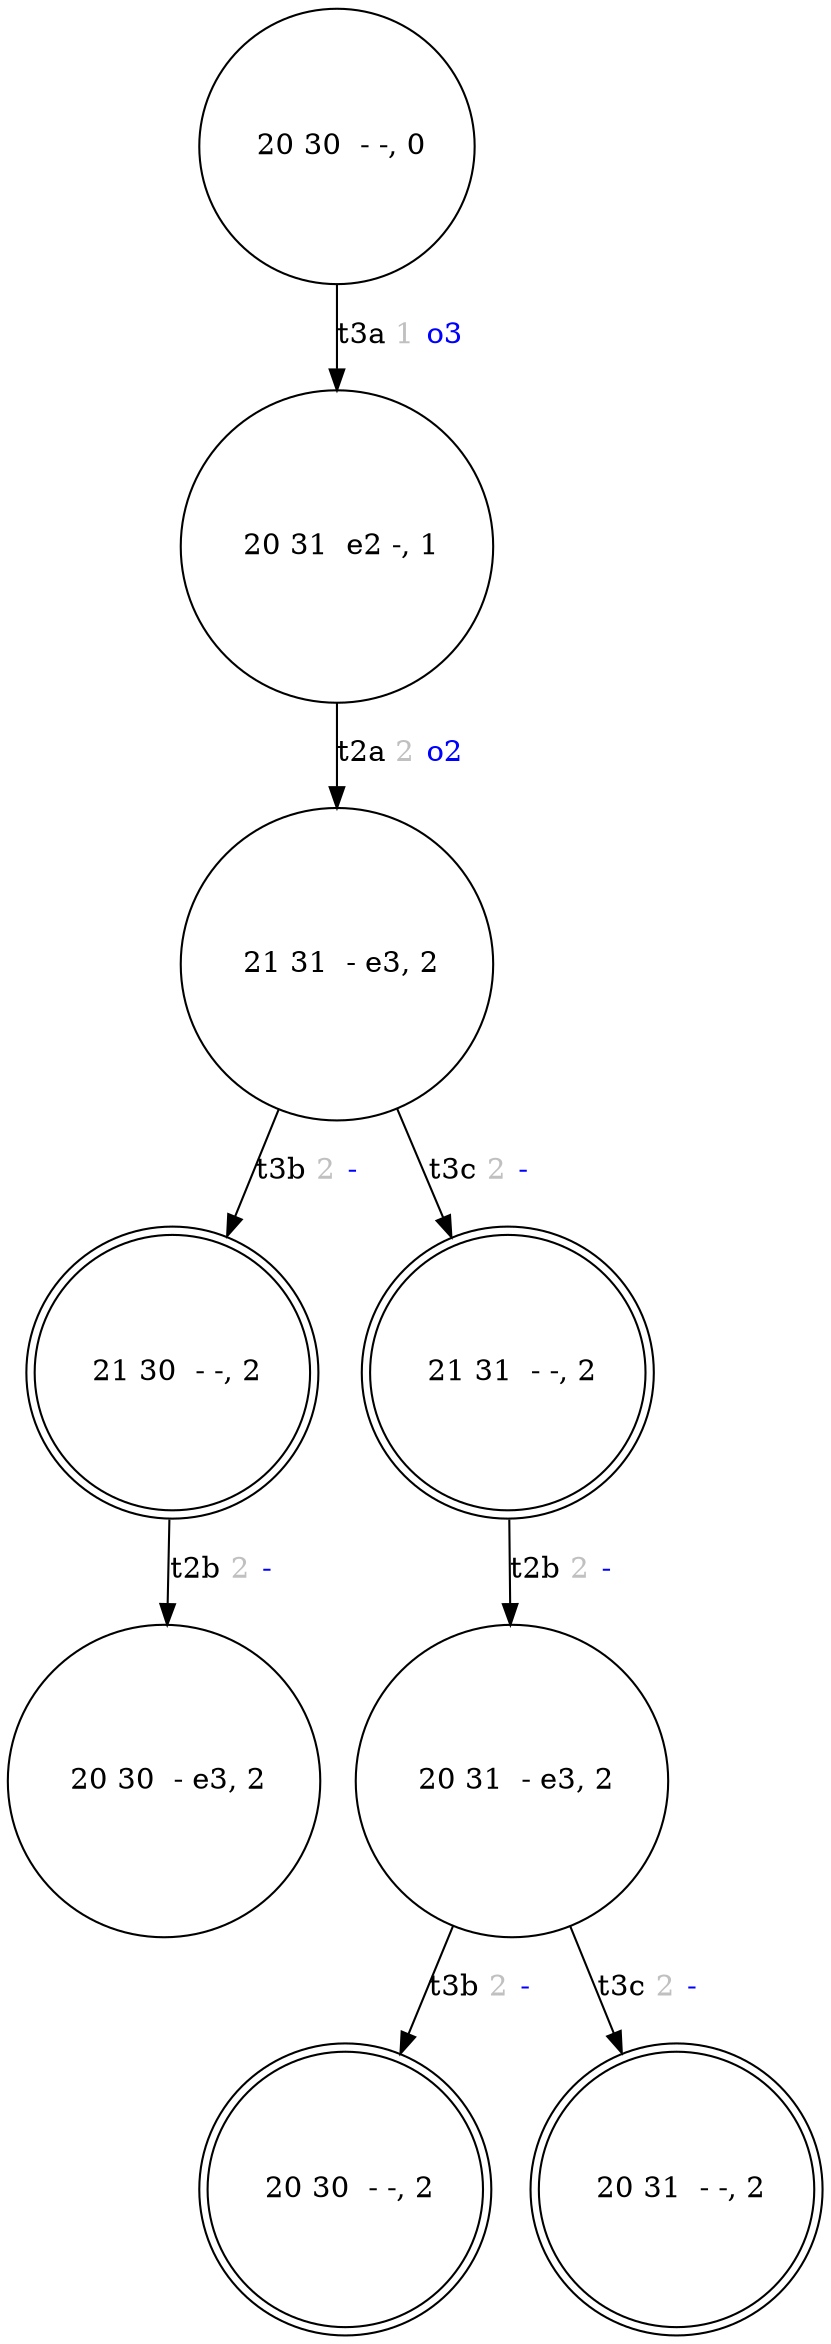 digraph Rete1_OS_state {
	" 20 30  - -, 0" [shape=circle]
	" 20 31  e2 -, 1" [shape=circle]
	" 21 31  - e3, 2" [shape=circle]
	" 21 30  - -, 2" [shape=doublecircle]
	" 20 30  - e3, 2" [shape=circle]
	" 21 31  - -, 2" [shape=doublecircle]
	" 20 31  - e3, 2" [shape=circle]
	" 20 30  - -, 2" [shape=doublecircle]
	" 20 31  - -, 2" [shape=doublecircle]
	" 20 30  - -, 0" -> " 20 31  e2 -, 1" [label=<t3a <FONT COLOR="grey">1</FONT> <FONT COLOR="blue">o3</FONT>>]
	" 20 31  e2 -, 1" -> " 21 31  - e3, 2" [label=<t2a <FONT COLOR="grey">2</FONT> <FONT COLOR="blue">o2</FONT>>]
	" 21 31  - e3, 2" -> " 21 30  - -, 2" [label=<t3b <FONT COLOR="grey">2</FONT> <FONT COLOR="blue">-</FONT>>]
	" 21 30  - -, 2" -> " 20 30  - e3, 2" [label=<t2b <FONT COLOR="grey">2</FONT> <FONT COLOR="blue">-</FONT>>]
	" 21 31  - e3, 2" -> " 21 31  - -, 2" [label=<t3c <FONT COLOR="grey">2</FONT> <FONT COLOR="blue">-</FONT>>]
	" 21 31  - -, 2" -> " 20 31  - e3, 2" [label=<t2b <FONT COLOR="grey">2</FONT> <FONT COLOR="blue">-</FONT>>]
	" 20 31  - e3, 2" -> " 20 30  - -, 2" [label=<t3b <FONT COLOR="grey">2</FONT> <FONT COLOR="blue">-</FONT>>]
	" 20 31  - e3, 2" -> " 20 31  - -, 2" [label=<t3c <FONT COLOR="grey">2</FONT> <FONT COLOR="blue">-</FONT>>]
}

